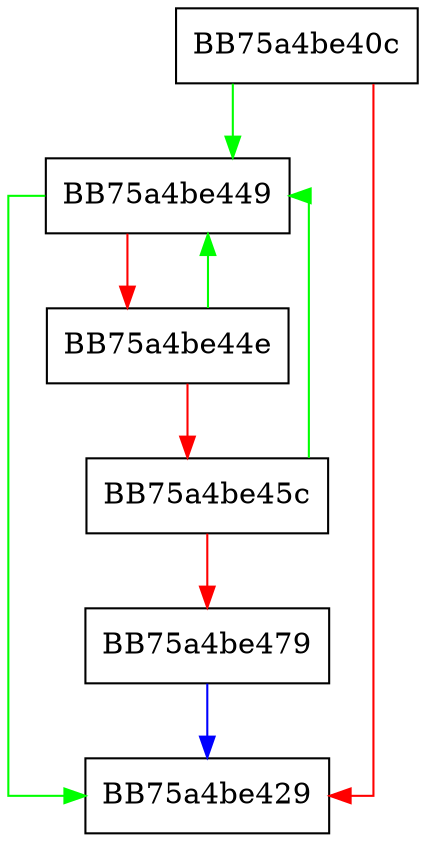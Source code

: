 digraph CRCMappedLimit {
  node [shape="box"];
  graph [splines=ortho];
  BB75a4be40c -> BB75a4be449 [color="green"];
  BB75a4be40c -> BB75a4be429 [color="red"];
  BB75a4be449 -> BB75a4be429 [color="green"];
  BB75a4be449 -> BB75a4be44e [color="red"];
  BB75a4be44e -> BB75a4be449 [color="green"];
  BB75a4be44e -> BB75a4be45c [color="red"];
  BB75a4be45c -> BB75a4be449 [color="green"];
  BB75a4be45c -> BB75a4be479 [color="red"];
  BB75a4be479 -> BB75a4be429 [color="blue"];
}